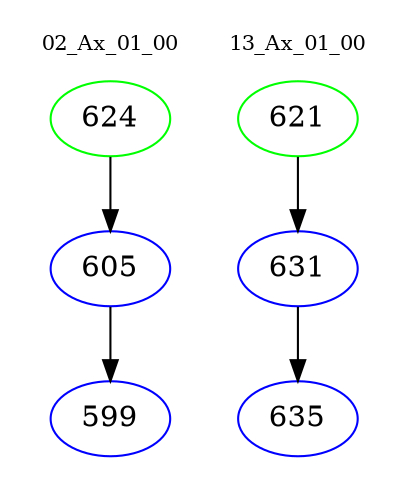 digraph{
subgraph cluster_0 {
color = white
label = "02_Ax_01_00";
fontsize=10;
T0_624 [label="624", color="green"]
T0_624 -> T0_605 [color="black"]
T0_605 [label="605", color="blue"]
T0_605 -> T0_599 [color="black"]
T0_599 [label="599", color="blue"]
}
subgraph cluster_1 {
color = white
label = "13_Ax_01_00";
fontsize=10;
T1_621 [label="621", color="green"]
T1_621 -> T1_631 [color="black"]
T1_631 [label="631", color="blue"]
T1_631 -> T1_635 [color="black"]
T1_635 [label="635", color="blue"]
}
}
